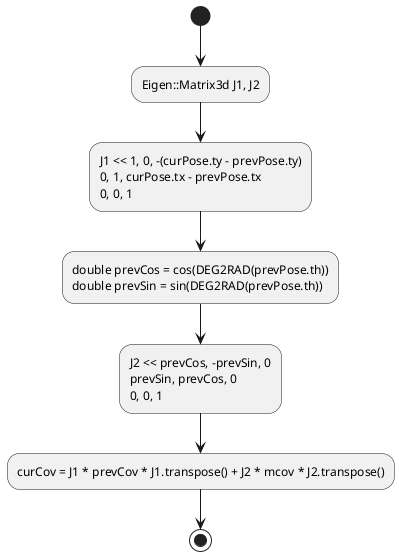 @startuml

/'
    input1: const Pose2D &curPose
    input2: const Pose2D &prevPose
    input3: Eigen::Matrix3d &prevCov
    input4: const Eigen::Matrix3d &mcov
    input5: Eigen::Matrix3d &curCov
'/

(*) --> "Eigen::Matrix3d J1, J2"
--> "J1 << 1, 0, -(curPose.ty - prevPose.ty)
0, 1, curPose.tx - prevPose.tx
0, 0, 1"
--> "double prevCos = cos(DEG2RAD(prevPose.th))
double prevSin = sin(DEG2RAD(prevPose.th))"
--> "J2 << prevCos, -prevSin, 0
prevSin, prevCos, 0
0, 0, 1"
--> "curCov = J1 * prevCov * J1.transpose() + J2 * mcov * J2.transpose()"
--> (*)

@enduml